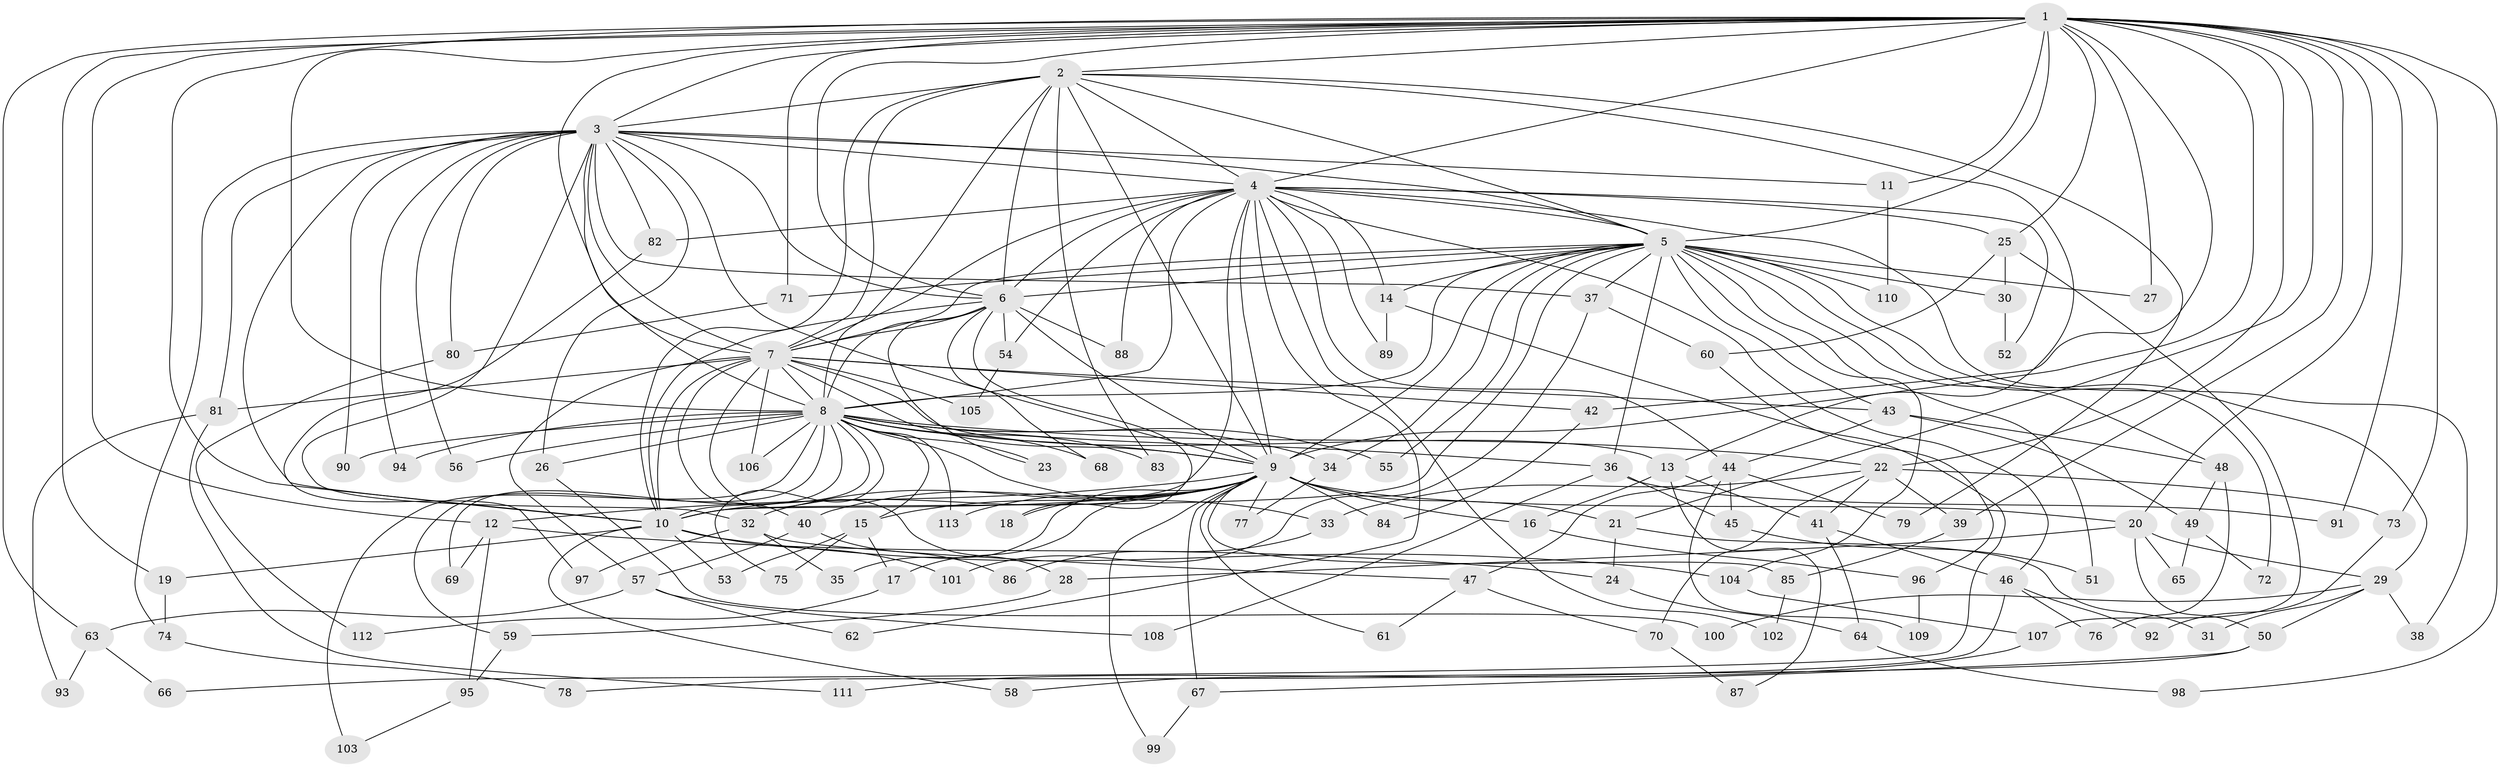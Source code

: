 // coarse degree distribution, {23: 0.012195121951219513, 12: 0.012195121951219513, 18: 0.024390243902439025, 19: 0.012195121951219513, 22: 0.012195121951219513, 13: 0.012195121951219513, 25: 0.012195121951219513, 28: 0.012195121951219513, 14: 0.012195121951219513, 3: 0.23170731707317074, 5: 0.07317073170731707, 6: 0.024390243902439025, 4: 0.10975609756097561, 2: 0.4024390243902439, 7: 0.036585365853658534}
// Generated by graph-tools (version 1.1) at 2025/41/03/06/25 10:41:38]
// undirected, 113 vertices, 251 edges
graph export_dot {
graph [start="1"]
  node [color=gray90,style=filled];
  1;
  2;
  3;
  4;
  5;
  6;
  7;
  8;
  9;
  10;
  11;
  12;
  13;
  14;
  15;
  16;
  17;
  18;
  19;
  20;
  21;
  22;
  23;
  24;
  25;
  26;
  27;
  28;
  29;
  30;
  31;
  32;
  33;
  34;
  35;
  36;
  37;
  38;
  39;
  40;
  41;
  42;
  43;
  44;
  45;
  46;
  47;
  48;
  49;
  50;
  51;
  52;
  53;
  54;
  55;
  56;
  57;
  58;
  59;
  60;
  61;
  62;
  63;
  64;
  65;
  66;
  67;
  68;
  69;
  70;
  71;
  72;
  73;
  74;
  75;
  76;
  77;
  78;
  79;
  80;
  81;
  82;
  83;
  84;
  85;
  86;
  87;
  88;
  89;
  90;
  91;
  92;
  93;
  94;
  95;
  96;
  97;
  98;
  99;
  100;
  101;
  102;
  103;
  104;
  105;
  106;
  107;
  108;
  109;
  110;
  111;
  112;
  113;
  1 -- 2;
  1 -- 3;
  1 -- 4;
  1 -- 5;
  1 -- 6;
  1 -- 7;
  1 -- 8;
  1 -- 9;
  1 -- 10;
  1 -- 11;
  1 -- 12;
  1 -- 19;
  1 -- 20;
  1 -- 21;
  1 -- 22;
  1 -- 25;
  1 -- 27;
  1 -- 39;
  1 -- 42;
  1 -- 63;
  1 -- 71;
  1 -- 73;
  1 -- 91;
  1 -- 98;
  2 -- 3;
  2 -- 4;
  2 -- 5;
  2 -- 6;
  2 -- 7;
  2 -- 8;
  2 -- 9;
  2 -- 10;
  2 -- 13;
  2 -- 79;
  2 -- 83;
  3 -- 4;
  3 -- 5;
  3 -- 6;
  3 -- 7;
  3 -- 8;
  3 -- 9;
  3 -- 10;
  3 -- 11;
  3 -- 26;
  3 -- 32;
  3 -- 37;
  3 -- 56;
  3 -- 74;
  3 -- 80;
  3 -- 81;
  3 -- 82;
  3 -- 90;
  3 -- 94;
  4 -- 5;
  4 -- 6;
  4 -- 7;
  4 -- 8;
  4 -- 9;
  4 -- 10;
  4 -- 14;
  4 -- 25;
  4 -- 38;
  4 -- 44;
  4 -- 46;
  4 -- 52;
  4 -- 54;
  4 -- 62;
  4 -- 82;
  4 -- 88;
  4 -- 89;
  4 -- 102;
  5 -- 6;
  5 -- 7;
  5 -- 8;
  5 -- 9;
  5 -- 10;
  5 -- 14;
  5 -- 27;
  5 -- 29;
  5 -- 30;
  5 -- 34;
  5 -- 36;
  5 -- 37;
  5 -- 43;
  5 -- 48;
  5 -- 51;
  5 -- 55;
  5 -- 71;
  5 -- 72;
  5 -- 104;
  5 -- 110;
  6 -- 7;
  6 -- 8;
  6 -- 9;
  6 -- 10;
  6 -- 18;
  6 -- 23;
  6 -- 54;
  6 -- 68;
  6 -- 88;
  7 -- 8;
  7 -- 9;
  7 -- 10;
  7 -- 13;
  7 -- 28;
  7 -- 40;
  7 -- 42;
  7 -- 43;
  7 -- 57;
  7 -- 81;
  7 -- 105;
  7 -- 106;
  8 -- 9;
  8 -- 10;
  8 -- 15;
  8 -- 22;
  8 -- 23;
  8 -- 26;
  8 -- 33;
  8 -- 34;
  8 -- 36;
  8 -- 55;
  8 -- 56;
  8 -- 59;
  8 -- 68;
  8 -- 69;
  8 -- 75;
  8 -- 83;
  8 -- 90;
  8 -- 94;
  8 -- 103;
  8 -- 106;
  8 -- 113;
  9 -- 10;
  9 -- 12;
  9 -- 15;
  9 -- 16;
  9 -- 17;
  9 -- 18;
  9 -- 20;
  9 -- 21;
  9 -- 32;
  9 -- 35;
  9 -- 40;
  9 -- 61;
  9 -- 67;
  9 -- 77;
  9 -- 84;
  9 -- 85;
  9 -- 99;
  9 -- 113;
  10 -- 19;
  10 -- 53;
  10 -- 58;
  10 -- 101;
  10 -- 104;
  11 -- 110;
  12 -- 24;
  12 -- 69;
  12 -- 95;
  13 -- 16;
  13 -- 41;
  13 -- 87;
  14 -- 66;
  14 -- 89;
  15 -- 17;
  15 -- 53;
  15 -- 75;
  16 -- 96;
  17 -- 112;
  19 -- 74;
  20 -- 28;
  20 -- 29;
  20 -- 50;
  20 -- 65;
  21 -- 24;
  21 -- 31;
  22 -- 33;
  22 -- 39;
  22 -- 41;
  22 -- 70;
  22 -- 73;
  24 -- 64;
  25 -- 30;
  25 -- 60;
  25 -- 107;
  26 -- 100;
  28 -- 59;
  29 -- 31;
  29 -- 38;
  29 -- 50;
  29 -- 100;
  30 -- 52;
  32 -- 35;
  32 -- 47;
  32 -- 97;
  33 -- 86;
  34 -- 77;
  36 -- 45;
  36 -- 91;
  36 -- 108;
  37 -- 60;
  37 -- 101;
  39 -- 85;
  40 -- 57;
  40 -- 86;
  41 -- 46;
  41 -- 64;
  42 -- 84;
  43 -- 44;
  43 -- 48;
  43 -- 49;
  44 -- 45;
  44 -- 47;
  44 -- 79;
  44 -- 109;
  45 -- 51;
  46 -- 76;
  46 -- 78;
  46 -- 92;
  47 -- 61;
  47 -- 70;
  48 -- 49;
  48 -- 76;
  49 -- 65;
  49 -- 72;
  50 -- 58;
  50 -- 67;
  54 -- 105;
  57 -- 62;
  57 -- 63;
  57 -- 108;
  59 -- 95;
  60 -- 96;
  63 -- 66;
  63 -- 93;
  64 -- 98;
  67 -- 99;
  70 -- 87;
  71 -- 80;
  73 -- 92;
  74 -- 78;
  80 -- 112;
  81 -- 93;
  81 -- 111;
  82 -- 97;
  85 -- 102;
  95 -- 103;
  96 -- 109;
  104 -- 107;
  107 -- 111;
}
